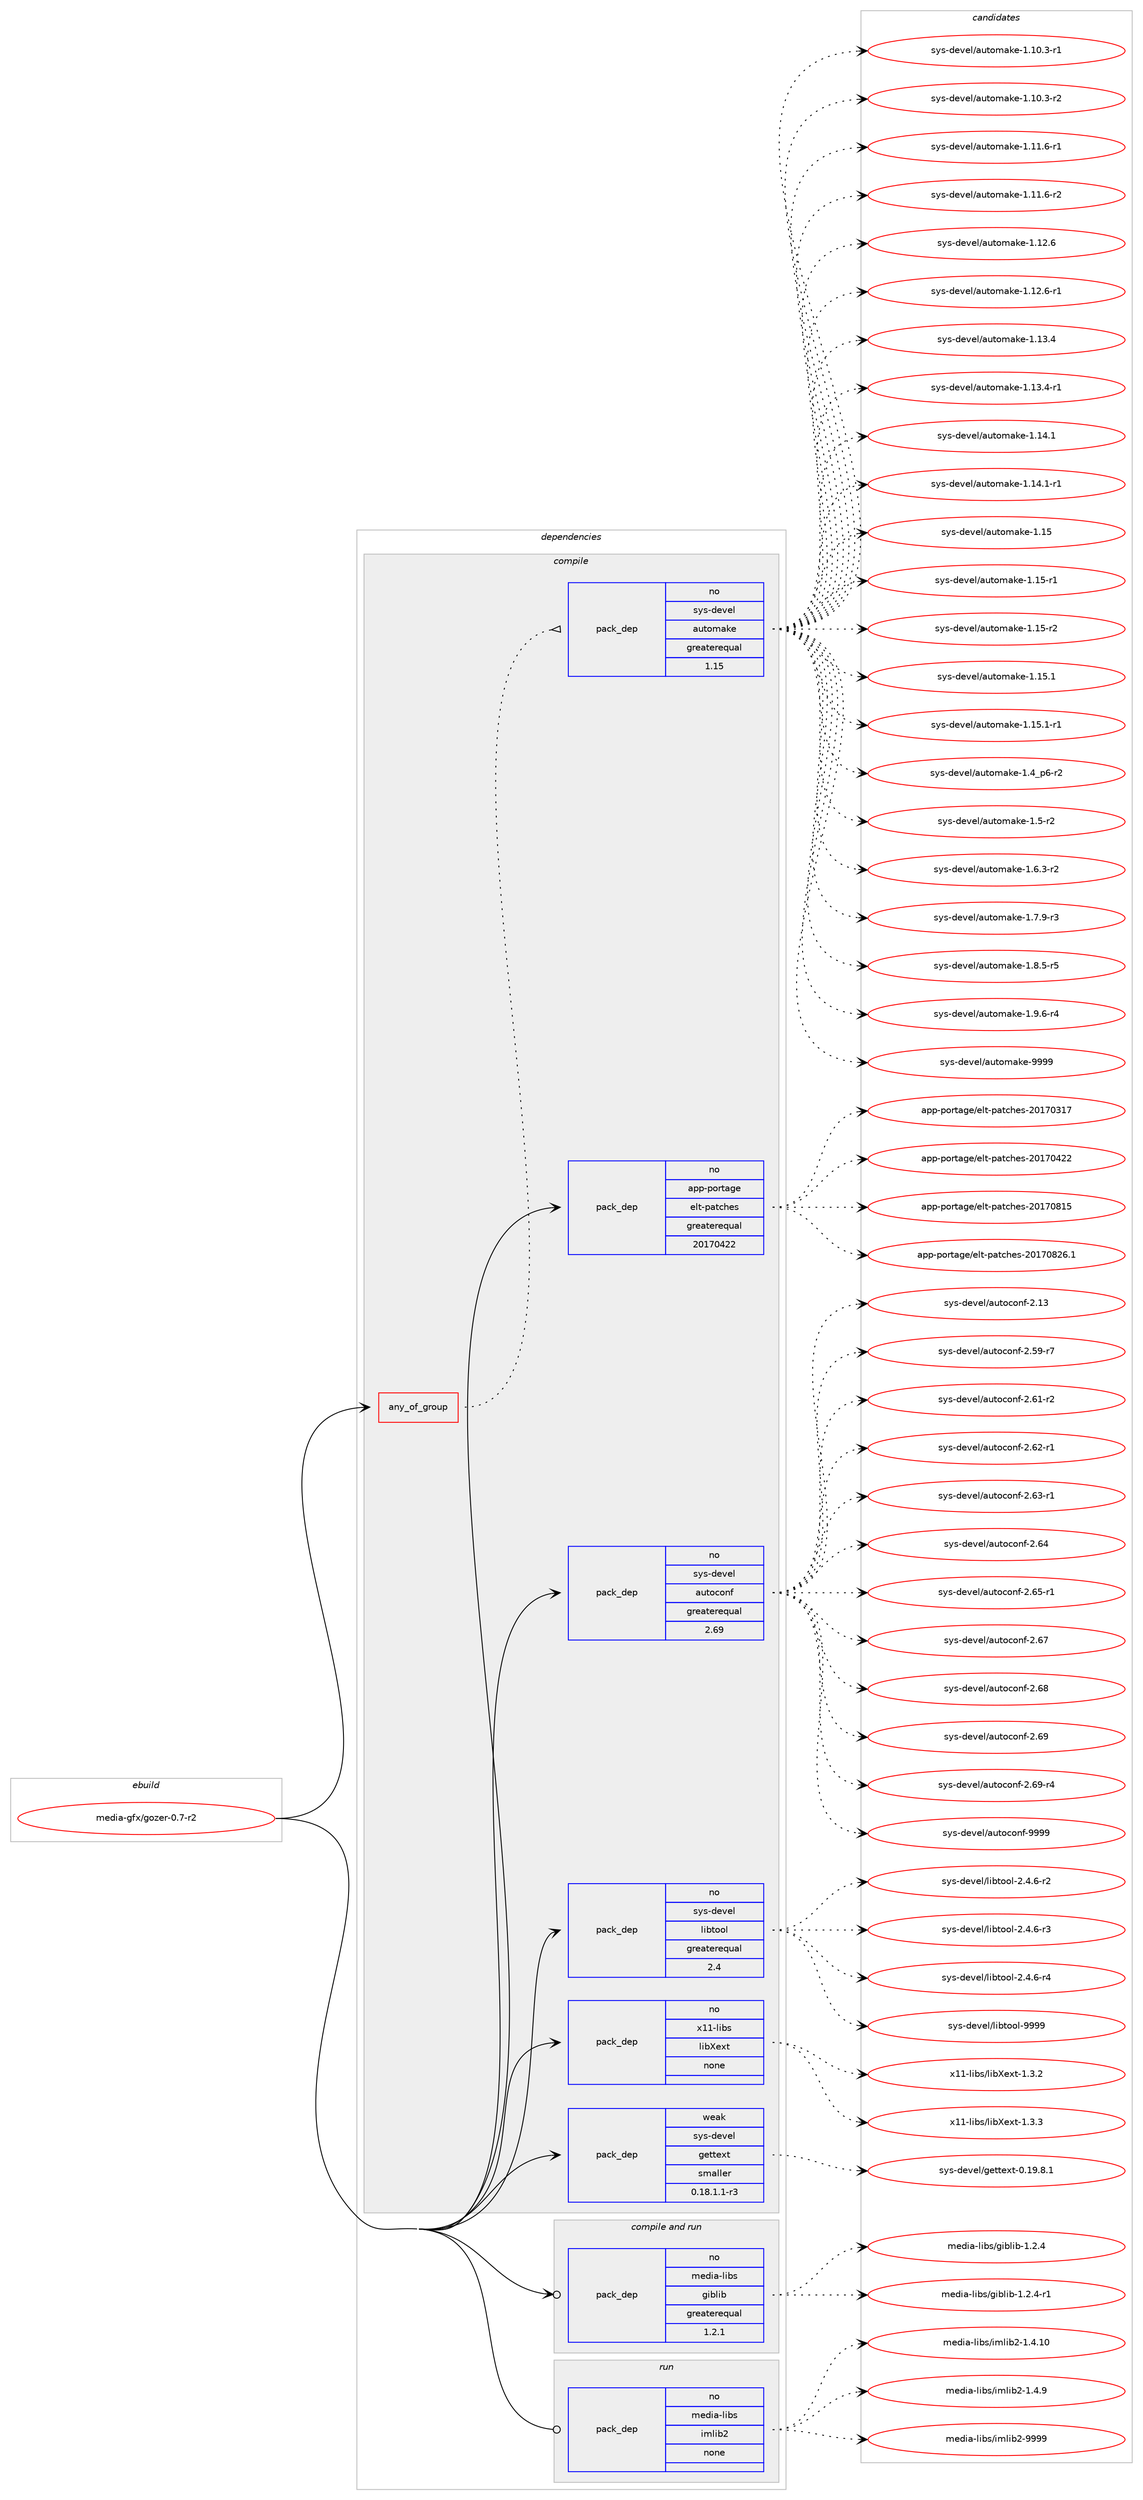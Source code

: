 digraph prolog {

# *************
# Graph options
# *************

newrank=true;
concentrate=true;
compound=true;
graph [rankdir=LR,fontname=Helvetica,fontsize=10,ranksep=1.5];#, ranksep=2.5, nodesep=0.2];
edge  [arrowhead=vee];
node  [fontname=Helvetica,fontsize=10];

# **********
# The ebuild
# **********

subgraph cluster_leftcol {
color=gray;
rank=same;
label=<<i>ebuild</i>>;
id [label="media-gfx/gozer-0.7-r2", color=red, width=4, href="../media-gfx/gozer-0.7-r2.svg"];
}

# ****************
# The dependencies
# ****************

subgraph cluster_midcol {
color=gray;
label=<<i>dependencies</i>>;
subgraph cluster_compile {
fillcolor="#eeeeee";
style=filled;
label=<<i>compile</i>>;
subgraph any5271 {
dependency353847 [label=<<TABLE BORDER="0" CELLBORDER="1" CELLSPACING="0" CELLPADDING="4"><TR><TD CELLPADDING="10">any_of_group</TD></TR></TABLE>>, shape=none, color=red];subgraph pack260943 {
dependency353848 [label=<<TABLE BORDER="0" CELLBORDER="1" CELLSPACING="0" CELLPADDING="4" WIDTH="220"><TR><TD ROWSPAN="6" CELLPADDING="30">pack_dep</TD></TR><TR><TD WIDTH="110">no</TD></TR><TR><TD>sys-devel</TD></TR><TR><TD>automake</TD></TR><TR><TD>greaterequal</TD></TR><TR><TD>1.15</TD></TR></TABLE>>, shape=none, color=blue];
}
dependency353847:e -> dependency353848:w [weight=20,style="dotted",arrowhead="oinv"];
}
id:e -> dependency353847:w [weight=20,style="solid",arrowhead="vee"];
subgraph pack260944 {
dependency353849 [label=<<TABLE BORDER="0" CELLBORDER="1" CELLSPACING="0" CELLPADDING="4" WIDTH="220"><TR><TD ROWSPAN="6" CELLPADDING="30">pack_dep</TD></TR><TR><TD WIDTH="110">no</TD></TR><TR><TD>app-portage</TD></TR><TR><TD>elt-patches</TD></TR><TR><TD>greaterequal</TD></TR><TR><TD>20170422</TD></TR></TABLE>>, shape=none, color=blue];
}
id:e -> dependency353849:w [weight=20,style="solid",arrowhead="vee"];
subgraph pack260945 {
dependency353850 [label=<<TABLE BORDER="0" CELLBORDER="1" CELLSPACING="0" CELLPADDING="4" WIDTH="220"><TR><TD ROWSPAN="6" CELLPADDING="30">pack_dep</TD></TR><TR><TD WIDTH="110">no</TD></TR><TR><TD>sys-devel</TD></TR><TR><TD>autoconf</TD></TR><TR><TD>greaterequal</TD></TR><TR><TD>2.69</TD></TR></TABLE>>, shape=none, color=blue];
}
id:e -> dependency353850:w [weight=20,style="solid",arrowhead="vee"];
subgraph pack260946 {
dependency353851 [label=<<TABLE BORDER="0" CELLBORDER="1" CELLSPACING="0" CELLPADDING="4" WIDTH="220"><TR><TD ROWSPAN="6" CELLPADDING="30">pack_dep</TD></TR><TR><TD WIDTH="110">no</TD></TR><TR><TD>sys-devel</TD></TR><TR><TD>libtool</TD></TR><TR><TD>greaterequal</TD></TR><TR><TD>2.4</TD></TR></TABLE>>, shape=none, color=blue];
}
id:e -> dependency353851:w [weight=20,style="solid",arrowhead="vee"];
subgraph pack260947 {
dependency353852 [label=<<TABLE BORDER="0" CELLBORDER="1" CELLSPACING="0" CELLPADDING="4" WIDTH="220"><TR><TD ROWSPAN="6" CELLPADDING="30">pack_dep</TD></TR><TR><TD WIDTH="110">no</TD></TR><TR><TD>x11-libs</TD></TR><TR><TD>libXext</TD></TR><TR><TD>none</TD></TR><TR><TD></TD></TR></TABLE>>, shape=none, color=blue];
}
id:e -> dependency353852:w [weight=20,style="solid",arrowhead="vee"];
subgraph pack260948 {
dependency353853 [label=<<TABLE BORDER="0" CELLBORDER="1" CELLSPACING="0" CELLPADDING="4" WIDTH="220"><TR><TD ROWSPAN="6" CELLPADDING="30">pack_dep</TD></TR><TR><TD WIDTH="110">weak</TD></TR><TR><TD>sys-devel</TD></TR><TR><TD>gettext</TD></TR><TR><TD>smaller</TD></TR><TR><TD>0.18.1.1-r3</TD></TR></TABLE>>, shape=none, color=blue];
}
id:e -> dependency353853:w [weight=20,style="solid",arrowhead="vee"];
}
subgraph cluster_compileandrun {
fillcolor="#eeeeee";
style=filled;
label=<<i>compile and run</i>>;
subgraph pack260949 {
dependency353854 [label=<<TABLE BORDER="0" CELLBORDER="1" CELLSPACING="0" CELLPADDING="4" WIDTH="220"><TR><TD ROWSPAN="6" CELLPADDING="30">pack_dep</TD></TR><TR><TD WIDTH="110">no</TD></TR><TR><TD>media-libs</TD></TR><TR><TD>giblib</TD></TR><TR><TD>greaterequal</TD></TR><TR><TD>1.2.1</TD></TR></TABLE>>, shape=none, color=blue];
}
id:e -> dependency353854:w [weight=20,style="solid",arrowhead="odotvee"];
}
subgraph cluster_run {
fillcolor="#eeeeee";
style=filled;
label=<<i>run</i>>;
subgraph pack260950 {
dependency353855 [label=<<TABLE BORDER="0" CELLBORDER="1" CELLSPACING="0" CELLPADDING="4" WIDTH="220"><TR><TD ROWSPAN="6" CELLPADDING="30">pack_dep</TD></TR><TR><TD WIDTH="110">no</TD></TR><TR><TD>media-libs</TD></TR><TR><TD>imlib2</TD></TR><TR><TD>none</TD></TR><TR><TD></TD></TR></TABLE>>, shape=none, color=blue];
}
id:e -> dependency353855:w [weight=20,style="solid",arrowhead="odot"];
}
}

# **************
# The candidates
# **************

subgraph cluster_choices {
rank=same;
color=gray;
label=<<i>candidates</i>>;

subgraph choice260943 {
color=black;
nodesep=1;
choice11512111545100101118101108479711711611110997107101454946494846514511449 [label="sys-devel/automake-1.10.3-r1", color=red, width=4,href="../sys-devel/automake-1.10.3-r1.svg"];
choice11512111545100101118101108479711711611110997107101454946494846514511450 [label="sys-devel/automake-1.10.3-r2", color=red, width=4,href="../sys-devel/automake-1.10.3-r2.svg"];
choice11512111545100101118101108479711711611110997107101454946494946544511449 [label="sys-devel/automake-1.11.6-r1", color=red, width=4,href="../sys-devel/automake-1.11.6-r1.svg"];
choice11512111545100101118101108479711711611110997107101454946494946544511450 [label="sys-devel/automake-1.11.6-r2", color=red, width=4,href="../sys-devel/automake-1.11.6-r2.svg"];
choice1151211154510010111810110847971171161111099710710145494649504654 [label="sys-devel/automake-1.12.6", color=red, width=4,href="../sys-devel/automake-1.12.6.svg"];
choice11512111545100101118101108479711711611110997107101454946495046544511449 [label="sys-devel/automake-1.12.6-r1", color=red, width=4,href="../sys-devel/automake-1.12.6-r1.svg"];
choice1151211154510010111810110847971171161111099710710145494649514652 [label="sys-devel/automake-1.13.4", color=red, width=4,href="../sys-devel/automake-1.13.4.svg"];
choice11512111545100101118101108479711711611110997107101454946495146524511449 [label="sys-devel/automake-1.13.4-r1", color=red, width=4,href="../sys-devel/automake-1.13.4-r1.svg"];
choice1151211154510010111810110847971171161111099710710145494649524649 [label="sys-devel/automake-1.14.1", color=red, width=4,href="../sys-devel/automake-1.14.1.svg"];
choice11512111545100101118101108479711711611110997107101454946495246494511449 [label="sys-devel/automake-1.14.1-r1", color=red, width=4,href="../sys-devel/automake-1.14.1-r1.svg"];
choice115121115451001011181011084797117116111109971071014549464953 [label="sys-devel/automake-1.15", color=red, width=4,href="../sys-devel/automake-1.15.svg"];
choice1151211154510010111810110847971171161111099710710145494649534511449 [label="sys-devel/automake-1.15-r1", color=red, width=4,href="../sys-devel/automake-1.15-r1.svg"];
choice1151211154510010111810110847971171161111099710710145494649534511450 [label="sys-devel/automake-1.15-r2", color=red, width=4,href="../sys-devel/automake-1.15-r2.svg"];
choice1151211154510010111810110847971171161111099710710145494649534649 [label="sys-devel/automake-1.15.1", color=red, width=4,href="../sys-devel/automake-1.15.1.svg"];
choice11512111545100101118101108479711711611110997107101454946495346494511449 [label="sys-devel/automake-1.15.1-r1", color=red, width=4,href="../sys-devel/automake-1.15.1-r1.svg"];
choice115121115451001011181011084797117116111109971071014549465295112544511450 [label="sys-devel/automake-1.4_p6-r2", color=red, width=4,href="../sys-devel/automake-1.4_p6-r2.svg"];
choice11512111545100101118101108479711711611110997107101454946534511450 [label="sys-devel/automake-1.5-r2", color=red, width=4,href="../sys-devel/automake-1.5-r2.svg"];
choice115121115451001011181011084797117116111109971071014549465446514511450 [label="sys-devel/automake-1.6.3-r2", color=red, width=4,href="../sys-devel/automake-1.6.3-r2.svg"];
choice115121115451001011181011084797117116111109971071014549465546574511451 [label="sys-devel/automake-1.7.9-r3", color=red, width=4,href="../sys-devel/automake-1.7.9-r3.svg"];
choice115121115451001011181011084797117116111109971071014549465646534511453 [label="sys-devel/automake-1.8.5-r5", color=red, width=4,href="../sys-devel/automake-1.8.5-r5.svg"];
choice115121115451001011181011084797117116111109971071014549465746544511452 [label="sys-devel/automake-1.9.6-r4", color=red, width=4,href="../sys-devel/automake-1.9.6-r4.svg"];
choice115121115451001011181011084797117116111109971071014557575757 [label="sys-devel/automake-9999", color=red, width=4,href="../sys-devel/automake-9999.svg"];
dependency353848:e -> choice11512111545100101118101108479711711611110997107101454946494846514511449:w [style=dotted,weight="100"];
dependency353848:e -> choice11512111545100101118101108479711711611110997107101454946494846514511450:w [style=dotted,weight="100"];
dependency353848:e -> choice11512111545100101118101108479711711611110997107101454946494946544511449:w [style=dotted,weight="100"];
dependency353848:e -> choice11512111545100101118101108479711711611110997107101454946494946544511450:w [style=dotted,weight="100"];
dependency353848:e -> choice1151211154510010111810110847971171161111099710710145494649504654:w [style=dotted,weight="100"];
dependency353848:e -> choice11512111545100101118101108479711711611110997107101454946495046544511449:w [style=dotted,weight="100"];
dependency353848:e -> choice1151211154510010111810110847971171161111099710710145494649514652:w [style=dotted,weight="100"];
dependency353848:e -> choice11512111545100101118101108479711711611110997107101454946495146524511449:w [style=dotted,weight="100"];
dependency353848:e -> choice1151211154510010111810110847971171161111099710710145494649524649:w [style=dotted,weight="100"];
dependency353848:e -> choice11512111545100101118101108479711711611110997107101454946495246494511449:w [style=dotted,weight="100"];
dependency353848:e -> choice115121115451001011181011084797117116111109971071014549464953:w [style=dotted,weight="100"];
dependency353848:e -> choice1151211154510010111810110847971171161111099710710145494649534511449:w [style=dotted,weight="100"];
dependency353848:e -> choice1151211154510010111810110847971171161111099710710145494649534511450:w [style=dotted,weight="100"];
dependency353848:e -> choice1151211154510010111810110847971171161111099710710145494649534649:w [style=dotted,weight="100"];
dependency353848:e -> choice11512111545100101118101108479711711611110997107101454946495346494511449:w [style=dotted,weight="100"];
dependency353848:e -> choice115121115451001011181011084797117116111109971071014549465295112544511450:w [style=dotted,weight="100"];
dependency353848:e -> choice11512111545100101118101108479711711611110997107101454946534511450:w [style=dotted,weight="100"];
dependency353848:e -> choice115121115451001011181011084797117116111109971071014549465446514511450:w [style=dotted,weight="100"];
dependency353848:e -> choice115121115451001011181011084797117116111109971071014549465546574511451:w [style=dotted,weight="100"];
dependency353848:e -> choice115121115451001011181011084797117116111109971071014549465646534511453:w [style=dotted,weight="100"];
dependency353848:e -> choice115121115451001011181011084797117116111109971071014549465746544511452:w [style=dotted,weight="100"];
dependency353848:e -> choice115121115451001011181011084797117116111109971071014557575757:w [style=dotted,weight="100"];
}
subgraph choice260944 {
color=black;
nodesep=1;
choice97112112451121111141169710310147101108116451129711699104101115455048495548514955 [label="app-portage/elt-patches-20170317", color=red, width=4,href="../app-portage/elt-patches-20170317.svg"];
choice97112112451121111141169710310147101108116451129711699104101115455048495548525050 [label="app-portage/elt-patches-20170422", color=red, width=4,href="../app-portage/elt-patches-20170422.svg"];
choice97112112451121111141169710310147101108116451129711699104101115455048495548564953 [label="app-portage/elt-patches-20170815", color=red, width=4,href="../app-portage/elt-patches-20170815.svg"];
choice971121124511211111411697103101471011081164511297116991041011154550484955485650544649 [label="app-portage/elt-patches-20170826.1", color=red, width=4,href="../app-portage/elt-patches-20170826.1.svg"];
dependency353849:e -> choice97112112451121111141169710310147101108116451129711699104101115455048495548514955:w [style=dotted,weight="100"];
dependency353849:e -> choice97112112451121111141169710310147101108116451129711699104101115455048495548525050:w [style=dotted,weight="100"];
dependency353849:e -> choice97112112451121111141169710310147101108116451129711699104101115455048495548564953:w [style=dotted,weight="100"];
dependency353849:e -> choice971121124511211111411697103101471011081164511297116991041011154550484955485650544649:w [style=dotted,weight="100"];
}
subgraph choice260945 {
color=black;
nodesep=1;
choice115121115451001011181011084797117116111991111101024550464951 [label="sys-devel/autoconf-2.13", color=red, width=4,href="../sys-devel/autoconf-2.13.svg"];
choice1151211154510010111810110847971171161119911111010245504653574511455 [label="sys-devel/autoconf-2.59-r7", color=red, width=4,href="../sys-devel/autoconf-2.59-r7.svg"];
choice1151211154510010111810110847971171161119911111010245504654494511450 [label="sys-devel/autoconf-2.61-r2", color=red, width=4,href="../sys-devel/autoconf-2.61-r2.svg"];
choice1151211154510010111810110847971171161119911111010245504654504511449 [label="sys-devel/autoconf-2.62-r1", color=red, width=4,href="../sys-devel/autoconf-2.62-r1.svg"];
choice1151211154510010111810110847971171161119911111010245504654514511449 [label="sys-devel/autoconf-2.63-r1", color=red, width=4,href="../sys-devel/autoconf-2.63-r1.svg"];
choice115121115451001011181011084797117116111991111101024550465452 [label="sys-devel/autoconf-2.64", color=red, width=4,href="../sys-devel/autoconf-2.64.svg"];
choice1151211154510010111810110847971171161119911111010245504654534511449 [label="sys-devel/autoconf-2.65-r1", color=red, width=4,href="../sys-devel/autoconf-2.65-r1.svg"];
choice115121115451001011181011084797117116111991111101024550465455 [label="sys-devel/autoconf-2.67", color=red, width=4,href="../sys-devel/autoconf-2.67.svg"];
choice115121115451001011181011084797117116111991111101024550465456 [label="sys-devel/autoconf-2.68", color=red, width=4,href="../sys-devel/autoconf-2.68.svg"];
choice115121115451001011181011084797117116111991111101024550465457 [label="sys-devel/autoconf-2.69", color=red, width=4,href="../sys-devel/autoconf-2.69.svg"];
choice1151211154510010111810110847971171161119911111010245504654574511452 [label="sys-devel/autoconf-2.69-r4", color=red, width=4,href="../sys-devel/autoconf-2.69-r4.svg"];
choice115121115451001011181011084797117116111991111101024557575757 [label="sys-devel/autoconf-9999", color=red, width=4,href="../sys-devel/autoconf-9999.svg"];
dependency353850:e -> choice115121115451001011181011084797117116111991111101024550464951:w [style=dotted,weight="100"];
dependency353850:e -> choice1151211154510010111810110847971171161119911111010245504653574511455:w [style=dotted,weight="100"];
dependency353850:e -> choice1151211154510010111810110847971171161119911111010245504654494511450:w [style=dotted,weight="100"];
dependency353850:e -> choice1151211154510010111810110847971171161119911111010245504654504511449:w [style=dotted,weight="100"];
dependency353850:e -> choice1151211154510010111810110847971171161119911111010245504654514511449:w [style=dotted,weight="100"];
dependency353850:e -> choice115121115451001011181011084797117116111991111101024550465452:w [style=dotted,weight="100"];
dependency353850:e -> choice1151211154510010111810110847971171161119911111010245504654534511449:w [style=dotted,weight="100"];
dependency353850:e -> choice115121115451001011181011084797117116111991111101024550465455:w [style=dotted,weight="100"];
dependency353850:e -> choice115121115451001011181011084797117116111991111101024550465456:w [style=dotted,weight="100"];
dependency353850:e -> choice115121115451001011181011084797117116111991111101024550465457:w [style=dotted,weight="100"];
dependency353850:e -> choice1151211154510010111810110847971171161119911111010245504654574511452:w [style=dotted,weight="100"];
dependency353850:e -> choice115121115451001011181011084797117116111991111101024557575757:w [style=dotted,weight="100"];
}
subgraph choice260946 {
color=black;
nodesep=1;
choice1151211154510010111810110847108105981161111111084550465246544511450 [label="sys-devel/libtool-2.4.6-r2", color=red, width=4,href="../sys-devel/libtool-2.4.6-r2.svg"];
choice1151211154510010111810110847108105981161111111084550465246544511451 [label="sys-devel/libtool-2.4.6-r3", color=red, width=4,href="../sys-devel/libtool-2.4.6-r3.svg"];
choice1151211154510010111810110847108105981161111111084550465246544511452 [label="sys-devel/libtool-2.4.6-r4", color=red, width=4,href="../sys-devel/libtool-2.4.6-r4.svg"];
choice1151211154510010111810110847108105981161111111084557575757 [label="sys-devel/libtool-9999", color=red, width=4,href="../sys-devel/libtool-9999.svg"];
dependency353851:e -> choice1151211154510010111810110847108105981161111111084550465246544511450:w [style=dotted,weight="100"];
dependency353851:e -> choice1151211154510010111810110847108105981161111111084550465246544511451:w [style=dotted,weight="100"];
dependency353851:e -> choice1151211154510010111810110847108105981161111111084550465246544511452:w [style=dotted,weight="100"];
dependency353851:e -> choice1151211154510010111810110847108105981161111111084557575757:w [style=dotted,weight="100"];
}
subgraph choice260947 {
color=black;
nodesep=1;
choice12049494510810598115471081059888101120116454946514650 [label="x11-libs/libXext-1.3.2", color=red, width=4,href="../x11-libs/libXext-1.3.2.svg"];
choice12049494510810598115471081059888101120116454946514651 [label="x11-libs/libXext-1.3.3", color=red, width=4,href="../x11-libs/libXext-1.3.3.svg"];
dependency353852:e -> choice12049494510810598115471081059888101120116454946514650:w [style=dotted,weight="100"];
dependency353852:e -> choice12049494510810598115471081059888101120116454946514651:w [style=dotted,weight="100"];
}
subgraph choice260948 {
color=black;
nodesep=1;
choice1151211154510010111810110847103101116116101120116454846495746564649 [label="sys-devel/gettext-0.19.8.1", color=red, width=4,href="../sys-devel/gettext-0.19.8.1.svg"];
dependency353853:e -> choice1151211154510010111810110847103101116116101120116454846495746564649:w [style=dotted,weight="100"];
}
subgraph choice260949 {
color=black;
nodesep=1;
choice109101100105974510810598115471031059810810598454946504652 [label="media-libs/giblib-1.2.4", color=red, width=4,href="../media-libs/giblib-1.2.4.svg"];
choice1091011001059745108105981154710310598108105984549465046524511449 [label="media-libs/giblib-1.2.4-r1", color=red, width=4,href="../media-libs/giblib-1.2.4-r1.svg"];
dependency353854:e -> choice109101100105974510810598115471031059810810598454946504652:w [style=dotted,weight="100"];
dependency353854:e -> choice1091011001059745108105981154710310598108105984549465046524511449:w [style=dotted,weight="100"];
}
subgraph choice260950 {
color=black;
nodesep=1;
choice10910110010597451081059811547105109108105985045494652464948 [label="media-libs/imlib2-1.4.10", color=red, width=4,href="../media-libs/imlib2-1.4.10.svg"];
choice109101100105974510810598115471051091081059850454946524657 [label="media-libs/imlib2-1.4.9", color=red, width=4,href="../media-libs/imlib2-1.4.9.svg"];
choice1091011001059745108105981154710510910810598504557575757 [label="media-libs/imlib2-9999", color=red, width=4,href="../media-libs/imlib2-9999.svg"];
dependency353855:e -> choice10910110010597451081059811547105109108105985045494652464948:w [style=dotted,weight="100"];
dependency353855:e -> choice109101100105974510810598115471051091081059850454946524657:w [style=dotted,weight="100"];
dependency353855:e -> choice1091011001059745108105981154710510910810598504557575757:w [style=dotted,weight="100"];
}
}

}
